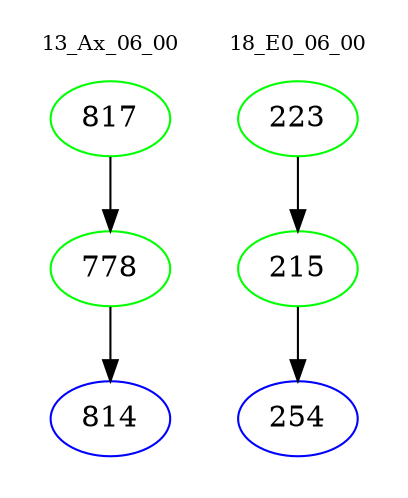 digraph{
subgraph cluster_0 {
color = white
label = "13_Ax_06_00";
fontsize=10;
T0_817 [label="817", color="green"]
T0_817 -> T0_778 [color="black"]
T0_778 [label="778", color="green"]
T0_778 -> T0_814 [color="black"]
T0_814 [label="814", color="blue"]
}
subgraph cluster_1 {
color = white
label = "18_E0_06_00";
fontsize=10;
T1_223 [label="223", color="green"]
T1_223 -> T1_215 [color="black"]
T1_215 [label="215", color="green"]
T1_215 -> T1_254 [color="black"]
T1_254 [label="254", color="blue"]
}
}
